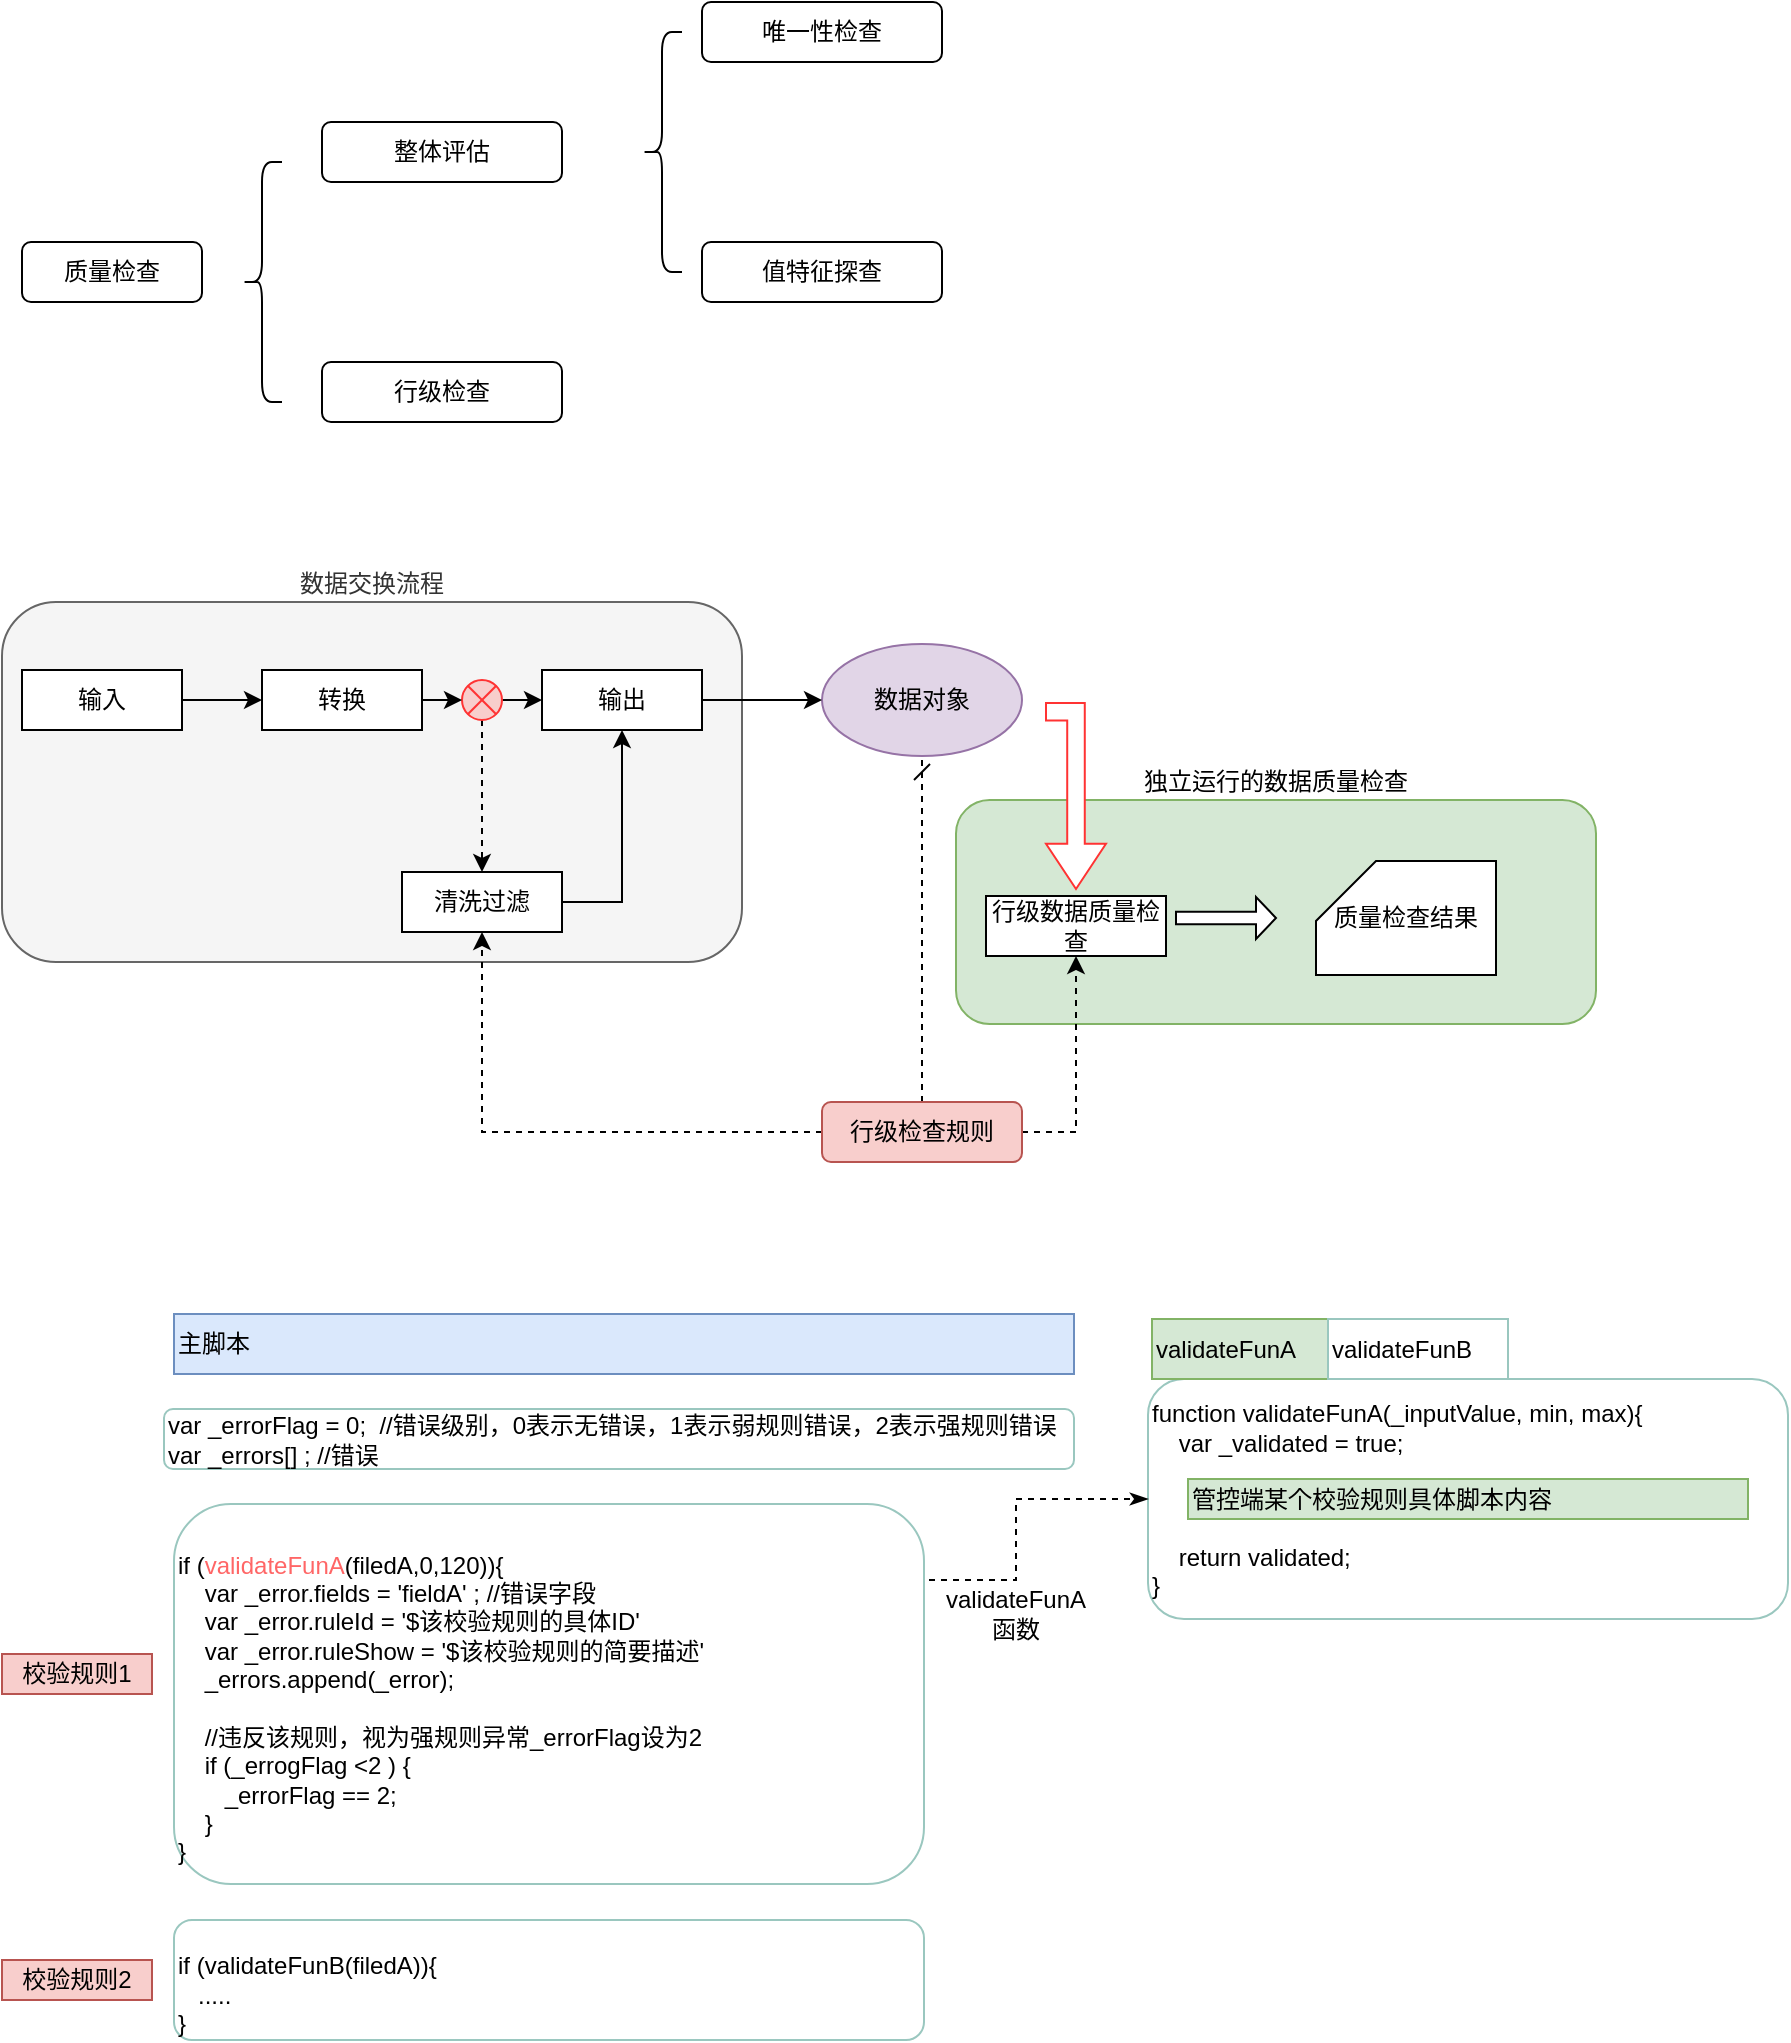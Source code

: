 <mxfile version="10.9.6" type="github"><diagram id="5mq6TGBzAq1Eld2axTaG" name="Page-1"><mxGraphModel dx="773" dy="435" grid="1" gridSize="10" guides="1" tooltips="1" connect="1" arrows="1" fold="1" page="1" pageScale="1" pageWidth="827" pageHeight="1169" math="0" shadow="0"><root><mxCell id="0"/><mxCell id="1" parent="0"/><mxCell id="3r8BUAEJDeFBYFKdqwK_-29" value="独立运行的数据质量检查" style="rounded=1;whiteSpace=wrap;html=1;labelPosition=center;verticalLabelPosition=top;align=center;verticalAlign=bottom;fillColor=#d5e8d4;strokeColor=#82b366;" vertex="1" parent="1"><mxGeometry x="507" y="649" width="320" height="112" as="geometry"/></mxCell><mxCell id="3r8BUAEJDeFBYFKdqwK_-28" value="数据交换流程" style="rounded=1;whiteSpace=wrap;html=1;labelPosition=center;verticalLabelPosition=top;align=center;verticalAlign=bottom;fillColor=#f5f5f5;strokeColor=#666666;fontColor=#333333;" vertex="1" parent="1"><mxGeometry x="30" y="550" width="370" height="180" as="geometry"/></mxCell><mxCell id="qq-cGcwaMz4O6AFxmubX-1" value="整体评估" style="rounded=1;whiteSpace=wrap;html=1;" parent="1" vertex="1"><mxGeometry x="190" y="310" width="120" height="30" as="geometry"/></mxCell><mxCell id="qq-cGcwaMz4O6AFxmubX-3" value="" style="shape=curlyBracket;whiteSpace=wrap;html=1;rounded=1;" parent="1" vertex="1"><mxGeometry x="150" y="330" width="20" height="120" as="geometry"/></mxCell><mxCell id="qq-cGcwaMz4O6AFxmubX-4" value="质量检查" style="rounded=1;whiteSpace=wrap;html=1;" parent="1" vertex="1"><mxGeometry x="40" y="370" width="90" height="30" as="geometry"/></mxCell><mxCell id="qq-cGcwaMz4O6AFxmubX-5" value="行级检查" style="rounded=1;whiteSpace=wrap;html=1;" parent="1" vertex="1"><mxGeometry x="190" y="430" width="120" height="30" as="geometry"/></mxCell><mxCell id="qq-cGcwaMz4O6AFxmubX-6" value="" style="shape=curlyBracket;whiteSpace=wrap;html=1;rounded=1;" parent="1" vertex="1"><mxGeometry x="350" y="265" width="20" height="120" as="geometry"/></mxCell><mxCell id="qq-cGcwaMz4O6AFxmubX-7" value="唯一性检查" style="rounded=1;whiteSpace=wrap;html=1;" parent="1" vertex="1"><mxGeometry x="380" y="250" width="120" height="30" as="geometry"/></mxCell><mxCell id="qq-cGcwaMz4O6AFxmubX-8" value="值特征探查" style="rounded=1;whiteSpace=wrap;html=1;" parent="1" vertex="1"><mxGeometry x="380" y="370" width="120" height="30" as="geometry"/></mxCell><mxCell id="3r8BUAEJDeFBYFKdqwK_-1" value="数据对象" style="ellipse;whiteSpace=wrap;html=1;fillColor=#e1d5e7;strokeColor=#9673a6;" vertex="1" parent="1"><mxGeometry x="440" y="571" width="100" height="56" as="geometry"/></mxCell><mxCell id="3r8BUAEJDeFBYFKdqwK_-10" style="edgeStyle=orthogonalEdgeStyle;rounded=0;orthogonalLoop=1;jettySize=auto;html=1;exitX=1;exitY=0.5;exitDx=0;exitDy=0;entryX=0;entryY=0.5;entryDx=0;entryDy=0;" edge="1" parent="1" source="3r8BUAEJDeFBYFKdqwK_-2" target="3r8BUAEJDeFBYFKdqwK_-3"><mxGeometry relative="1" as="geometry"/></mxCell><mxCell id="3r8BUAEJDeFBYFKdqwK_-2" value="输入" style="rounded=0;whiteSpace=wrap;html=1;" vertex="1" parent="1"><mxGeometry x="40" y="584" width="80" height="30" as="geometry"/></mxCell><mxCell id="3r8BUAEJDeFBYFKdqwK_-16" style="edgeStyle=orthogonalEdgeStyle;rounded=0;orthogonalLoop=1;jettySize=auto;html=1;exitX=1;exitY=0.5;exitDx=0;exitDy=0;entryX=0;entryY=0.5;entryDx=0;entryDy=0;" edge="1" parent="1" source="3r8BUAEJDeFBYFKdqwK_-30" target="3r8BUAEJDeFBYFKdqwK_-4"><mxGeometry relative="1" as="geometry"><mxPoint x="350" y="599" as="targetPoint"/></mxGeometry></mxCell><mxCell id="3r8BUAEJDeFBYFKdqwK_-3" value="转换" style="rounded=0;whiteSpace=wrap;html=1;" vertex="1" parent="1"><mxGeometry x="160" y="584" width="80" height="30" as="geometry"/></mxCell><mxCell id="3r8BUAEJDeFBYFKdqwK_-12" style="edgeStyle=orthogonalEdgeStyle;rounded=0;orthogonalLoop=1;jettySize=auto;html=1;exitX=1;exitY=0.5;exitDx=0;exitDy=0;entryX=0;entryY=0.5;entryDx=0;entryDy=0;" edge="1" parent="1" source="3r8BUAEJDeFBYFKdqwK_-4" target="3r8BUAEJDeFBYFKdqwK_-1"><mxGeometry relative="1" as="geometry"/></mxCell><mxCell id="3r8BUAEJDeFBYFKdqwK_-4" value="输出" style="rounded=0;whiteSpace=wrap;html=1;" vertex="1" parent="1"><mxGeometry x="300" y="584" width="80" height="30" as="geometry"/></mxCell><mxCell id="3r8BUAEJDeFBYFKdqwK_-20" style="edgeStyle=orthogonalEdgeStyle;rounded=0;orthogonalLoop=1;jettySize=auto;html=1;exitX=0;exitY=0.5;exitDx=0;exitDy=0;entryX=0.5;entryY=1;entryDx=0;entryDy=0;dashed=1;" edge="1" parent="1" source="3r8BUAEJDeFBYFKdqwK_-5" target="3r8BUAEJDeFBYFKdqwK_-7"><mxGeometry relative="1" as="geometry"/></mxCell><mxCell id="3r8BUAEJDeFBYFKdqwK_-21" style="edgeStyle=orthogonalEdgeStyle;rounded=0;orthogonalLoop=1;jettySize=auto;html=1;exitX=1;exitY=0.5;exitDx=0;exitDy=0;entryX=0.5;entryY=1;entryDx=0;entryDy=0;dashed=1;" edge="1" parent="1" source="3r8BUAEJDeFBYFKdqwK_-5" target="3r8BUAEJDeFBYFKdqwK_-8"><mxGeometry relative="1" as="geometry"/></mxCell><mxCell id="3r8BUAEJDeFBYFKdqwK_-37" style="edgeStyle=orthogonalEdgeStyle;rounded=0;orthogonalLoop=1;jettySize=auto;html=1;exitX=0.5;exitY=0;exitDx=0;exitDy=0;entryX=0.5;entryY=1;entryDx=0;entryDy=0;dashed=1;endArrow=dash;endFill=0;" edge="1" parent="1" source="3r8BUAEJDeFBYFKdqwK_-5" target="3r8BUAEJDeFBYFKdqwK_-1"><mxGeometry relative="1" as="geometry"/></mxCell><mxCell id="3r8BUAEJDeFBYFKdqwK_-5" value="行级检查规则" style="rounded=1;whiteSpace=wrap;html=1;fillColor=#f8cecc;strokeColor=#b85450;" vertex="1" parent="1"><mxGeometry x="440" y="800" width="100" height="30" as="geometry"/></mxCell><mxCell id="3r8BUAEJDeFBYFKdqwK_-19" style="edgeStyle=orthogonalEdgeStyle;rounded=0;orthogonalLoop=1;jettySize=auto;html=1;exitX=1;exitY=0.5;exitDx=0;exitDy=0;entryX=0.5;entryY=1;entryDx=0;entryDy=0;" edge="1" parent="1" source="3r8BUAEJDeFBYFKdqwK_-7" target="3r8BUAEJDeFBYFKdqwK_-4"><mxGeometry relative="1" as="geometry"/></mxCell><mxCell id="3r8BUAEJDeFBYFKdqwK_-7" value="清洗过滤" style="rounded=0;whiteSpace=wrap;html=1;" vertex="1" parent="1"><mxGeometry x="230" y="685" width="80" height="30" as="geometry"/></mxCell><mxCell id="3r8BUAEJDeFBYFKdqwK_-8" value="行级数据质量检查" style="rounded=0;whiteSpace=wrap;html=1;" vertex="1" parent="1"><mxGeometry x="522" y="697" width="90" height="30" as="geometry"/></mxCell><mxCell id="3r8BUAEJDeFBYFKdqwK_-24" value="质量检查结果" style="shape=card;whiteSpace=wrap;html=1;" vertex="1" parent="1"><mxGeometry x="687" y="679.5" width="90" height="57" as="geometry"/></mxCell><mxCell id="3r8BUAEJDeFBYFKdqwK_-25" value="" style="shape=singleArrow;whiteSpace=wrap;html=1;" vertex="1" parent="1"><mxGeometry x="617" y="697.5" width="50" height="21" as="geometry"/></mxCell><mxCell id="3r8BUAEJDeFBYFKdqwK_-34" style="edgeStyle=orthogonalEdgeStyle;rounded=0;orthogonalLoop=1;jettySize=auto;html=1;entryX=0.5;entryY=0;entryDx=0;entryDy=0;dashed=1;" edge="1" parent="1" source="3r8BUAEJDeFBYFKdqwK_-30" target="3r8BUAEJDeFBYFKdqwK_-7"><mxGeometry relative="1" as="geometry"/></mxCell><mxCell id="3r8BUAEJDeFBYFKdqwK_-30" value="" style="shape=sumEllipse;perimeter=ellipsePerimeter;whiteSpace=wrap;html=1;backgroundOutline=1;fillColor=#f8cecc;strokeColor=#FF3333;" vertex="1" parent="1"><mxGeometry x="260" y="589" width="20" height="20" as="geometry"/></mxCell><mxCell id="3r8BUAEJDeFBYFKdqwK_-32" style="edgeStyle=orthogonalEdgeStyle;rounded=0;orthogonalLoop=1;jettySize=auto;html=1;exitX=1;exitY=0.5;exitDx=0;exitDy=0;entryX=0;entryY=0.5;entryDx=0;entryDy=0;" edge="1" parent="1" source="3r8BUAEJDeFBYFKdqwK_-3" target="3r8BUAEJDeFBYFKdqwK_-30"><mxGeometry relative="1" as="geometry"><mxPoint x="300" y="599" as="targetPoint"/><mxPoint x="250" y="599" as="sourcePoint"/></mxGeometry></mxCell><mxCell id="3r8BUAEJDeFBYFKdqwK_-38" value="" style="html=1;shadow=0;dashed=0;align=center;verticalAlign=middle;shape=mxgraph.arrows2.bendArrow;dy=4.39;dx=22.61;notch=0;arrowHead=36.67;rounded=0;strokeColor=#FF3333;rotation=90;" vertex="1" parent="1"><mxGeometry x="520.5" y="632" width="93" height="30" as="geometry"/></mxCell><mxCell id="RqgC1WnkowL4uAGGRwS6-1" value="function validateFunA(_inputValue, min, max){&lt;br&gt;&amp;nbsp; &amp;nbsp; var _validated = true;&lt;br&gt;&lt;br&gt;&lt;br&gt;&lt;br&gt;&amp;nbsp; &amp;nbsp; return validated;&amp;nbsp;&lt;br&gt;}" style="rounded=1;whiteSpace=wrap;html=1;strokeColor=#9AC7BF;fillColor=none;align=left;" vertex="1" parent="1"><mxGeometry x="603" y="938.5" width="320" height="120" as="geometry"/></mxCell><mxCell id="RqgC1WnkowL4uAGGRwS6-3" value="管控端某个校验规则具体脚本内容" style="rounded=0;whiteSpace=wrap;html=1;strokeColor=#82b366;fillColor=#d5e8d4;align=left;" vertex="1" parent="1"><mxGeometry x="623" y="988.5" width="280" height="20" as="geometry"/></mxCell><mxCell id="RqgC1WnkowL4uAGGRwS6-4" value="validateFunA" style="rounded=0;whiteSpace=wrap;html=1;strokeColor=#82b366;fillColor=#d5e8d4;align=left;" vertex="1" parent="1"><mxGeometry x="605" y="908.5" width="88" height="30" as="geometry"/></mxCell><mxCell id="RqgC1WnkowL4uAGGRwS6-5" value="validateFunB" style="rounded=0;whiteSpace=wrap;html=1;strokeColor=#9AC7BF;fillColor=none;align=left;" vertex="1" parent="1"><mxGeometry x="693" y="908.5" width="90" height="30" as="geometry"/></mxCell><mxCell id="RqgC1WnkowL4uAGGRwS6-10" style="edgeStyle=orthogonalEdgeStyle;rounded=0;orthogonalLoop=1;jettySize=auto;html=1;exitX=1;exitY=0.25;exitDx=0;exitDy=0;entryX=0;entryY=0.5;entryDx=0;entryDy=0;dashed=1;endArrow=classicThin;endFill=1;" edge="1" parent="1" source="RqgC1WnkowL4uAGGRwS6-6" target="RqgC1WnkowL4uAGGRwS6-1"><mxGeometry relative="1" as="geometry"><Array as="points"><mxPoint x="491" y="1039"/><mxPoint x="537" y="1039"/><mxPoint x="537" y="999"/></Array></mxGeometry></mxCell><mxCell id="RqgC1WnkowL4uAGGRwS6-6" value="&lt;br&gt;if (&lt;font color=&quot;#ff6666&quot;&gt;validateFunA&lt;/font&gt;(filedA,0,120)){&lt;br&gt;&amp;nbsp; &amp;nbsp; var _error.fields = 'fieldA' ; //错误字段&lt;br&gt;&amp;nbsp; &amp;nbsp; var _error.ruleId = '$该校验规则的具体ID'&lt;br&gt;&amp;nbsp; &amp;nbsp; var _error.ruleShow = '$该校验规则的简要描述'&lt;br&gt;&amp;nbsp; &amp;nbsp; _errors.append(_error);&lt;br&gt;&amp;nbsp; &amp;nbsp;&amp;nbsp;&lt;br&gt;&amp;nbsp; &amp;nbsp; //违反该规则，视为强规则异常_errorFlag设为2&lt;br&gt;&amp;nbsp; &amp;nbsp; if (_errogFlag &amp;lt;2 ) {&lt;br&gt;&amp;nbsp; &amp;nbsp; &amp;nbsp; &amp;nbsp;_errorFlag == 2;&lt;br&gt;&amp;nbsp; &amp;nbsp; }&lt;br&gt;}" style="rounded=1;whiteSpace=wrap;html=1;strokeColor=#9AC7BF;fillColor=none;align=left;" vertex="1" parent="1"><mxGeometry x="116" y="1001" width="375" height="190" as="geometry"/></mxCell><mxCell id="RqgC1WnkowL4uAGGRwS6-7" value="var _errorFlag = 0;&amp;nbsp; //错误级别，0表示无错误，1表示弱规则错误，2表示强规则错误&lt;br&gt;var _errors[] ; //错误" style="rounded=1;whiteSpace=wrap;html=1;strokeColor=#9AC7BF;fillColor=none;align=left;" vertex="1" parent="1"><mxGeometry x="111" y="953.5" width="455" height="30" as="geometry"/></mxCell><mxCell id="RqgC1WnkowL4uAGGRwS6-8" value="&lt;br&gt;if (validateFunB(filedA)){&lt;br&gt;&amp;nbsp; &amp;nbsp;.....&lt;br&gt;}" style="rounded=1;whiteSpace=wrap;html=1;strokeColor=#9AC7BF;fillColor=none;align=left;" vertex="1" parent="1"><mxGeometry x="116" y="1209" width="375" height="60" as="geometry"/></mxCell><mxCell id="RqgC1WnkowL4uAGGRwS6-9" value="主脚本" style="rounded=0;whiteSpace=wrap;html=1;strokeColor=#6c8ebf;fillColor=#dae8fc;align=left;" vertex="1" parent="1"><mxGeometry x="116" y="906" width="450" height="30" as="geometry"/></mxCell><mxCell id="RqgC1WnkowL4uAGGRwS6-12" value="&lt;span style=&quot;text-align: left&quot;&gt;validateFunA函数&lt;/span&gt;" style="text;html=1;strokeColor=none;fillColor=none;align=center;verticalAlign=middle;whiteSpace=wrap;rounded=0;" vertex="1" parent="1"><mxGeometry x="517" y="1046" width="40" height="20" as="geometry"/></mxCell><mxCell id="RqgC1WnkowL4uAGGRwS6-13" value="校验规则1" style="text;html=1;strokeColor=#b85450;fillColor=#f8cecc;align=center;verticalAlign=middle;whiteSpace=wrap;rounded=0;" vertex="1" parent="1"><mxGeometry x="30" y="1076" width="75" height="20" as="geometry"/></mxCell><mxCell id="RqgC1WnkowL4uAGGRwS6-14" value="校验规则2" style="text;html=1;strokeColor=#b85450;fillColor=#f8cecc;align=center;verticalAlign=middle;whiteSpace=wrap;rounded=0;" vertex="1" parent="1"><mxGeometry x="30" y="1229" width="75" height="20" as="geometry"/></mxCell></root></mxGraphModel></diagram><diagram id="dRxS6BcSwOrji01_daPm" name="DataQulityCheckFlow"><mxGraphModel dx="1600" dy="1604" grid="1" gridSize="12" guides="1" tooltips="1" connect="1" arrows="1" fold="1" page="1" pageScale="1" pageWidth="827" pageHeight="1169" math="0" shadow="0"><root><mxCell id="9hjnIV9e6vaVTYdNsheE-0"/><mxCell id="9hjnIV9e6vaVTYdNsheE-1" parent="9hjnIV9e6vaVTYdNsheE-0"/><mxCell id="q5bqU3unkDt7J-YJLJQ9-96" value="ETL节点端" style="rounded=0;whiteSpace=wrap;html=1;strokeColor=#d6b656;fillColor=#fff2cc;labelPosition=center;verticalLabelPosition=top;align=center;verticalAlign=bottom;" vertex="1" parent="9hjnIV9e6vaVTYdNsheE-1"><mxGeometry x="-156" y="24" width="1344" height="540" as="geometry"/></mxCell><mxCell id="q5bqU3unkDt7J-YJLJQ9-95" value="管控端" style="rounded=0;whiteSpace=wrap;html=1;strokeColor=#d6b656;fillColor=#fff2cc;labelPosition=center;verticalLabelPosition=top;align=center;verticalAlign=bottom;" vertex="1" parent="9hjnIV9e6vaVTYdNsheE-1"><mxGeometry x="-156" y="-192" width="1344" height="187" as="geometry"/></mxCell><mxCell id="q5bqU3unkDt7J-YJLJQ9-86" value="管控端数据库" style="rounded=1;whiteSpace=wrap;html=1;strokeColor=#6c8ebf;fillColor=#dae8fc;labelPosition=center;verticalLabelPosition=top;align=center;verticalAlign=bottom;rotation=0;" vertex="1" parent="9hjnIV9e6vaVTYdNsheE-1"><mxGeometry x="778" y="-168" width="398" height="84" as="geometry"/></mxCell><mxCell id="q5bqU3unkDt7J-YJLJQ9-64" value="通过ETL连接，每个数据对象一套表" style="rounded=1;whiteSpace=wrap;html=1;strokeColor=#6c8ebf;fillColor=#dae8fc;labelPosition=center;verticalLabelPosition=top;align=center;verticalAlign=bottom;rotation=0;" vertex="1" parent="9hjnIV9e6vaVTYdNsheE-1"><mxGeometry x="614.5" y="309" width="197" height="230" as="geometry"/></mxCell><mxCell id="q5bqU3unkDt7J-YJLJQ9-1" value="数据交换流程" style="rounded=1;whiteSpace=wrap;html=1;labelPosition=center;verticalLabelPosition=top;align=center;verticalAlign=bottom;fillColor=#f5f5f5;strokeColor=#666666;fontColor=#333333;" vertex="1" parent="9hjnIV9e6vaVTYdNsheE-1"><mxGeometry x="-10" y="60" width="586" height="470" as="geometry"/></mxCell><mxCell id="q5bqU3unkDt7J-YJLJQ9-2" value="数据对象 A" style="ellipse;whiteSpace=wrap;html=1;fillColor=#e1d5e7;strokeColor=#9673a6;" vertex="1" parent="9hjnIV9e6vaVTYdNsheE-1"><mxGeometry x="603" y="76" width="100" height="56" as="geometry"/></mxCell><mxCell id="q5bqU3unkDt7J-YJLJQ9-25" style="edgeStyle=orthogonalEdgeStyle;rounded=0;orthogonalLoop=1;jettySize=auto;html=1;exitX=0.5;exitY=1;exitDx=0;exitDy=0;entryX=0;entryY=0.5;entryDx=0;entryDy=0;dashed=1;endArrow=classicThin;endFill=1;" edge="1" parent="9hjnIV9e6vaVTYdNsheE-1" source="q5bqU3unkDt7J-YJLJQ9-4" target="q5bqU3unkDt7J-YJLJQ9-14"><mxGeometry relative="1" as="geometry"/></mxCell><mxCell id="q5bqU3unkDt7J-YJLJQ9-4" value="输入" style="rounded=0;whiteSpace=wrap;html=1;" vertex="1" parent="9hjnIV9e6vaVTYdNsheE-1"><mxGeometry x="20" y="92" width="80" height="30" as="geometry"/></mxCell><mxCell id="q5bqU3unkDt7J-YJLJQ9-7" style="edgeStyle=orthogonalEdgeStyle;rounded=0;orthogonalLoop=1;jettySize=auto;html=1;exitX=1;exitY=0.5;exitDx=0;exitDy=0;entryX=0;entryY=0.5;entryDx=0;entryDy=0;" edge="1" parent="9hjnIV9e6vaVTYdNsheE-1" source="q5bqU3unkDt7J-YJLJQ9-8" target="q5bqU3unkDt7J-YJLJQ9-2"><mxGeometry relative="1" as="geometry"/></mxCell><mxCell id="q5bqU3unkDt7J-YJLJQ9-8" value="更新标记位" style="rounded=0;whiteSpace=wrap;html=1;" vertex="1" parent="9hjnIV9e6vaVTYdNsheE-1"><mxGeometry x="460" y="89" width="80" height="30" as="geometry"/></mxCell><mxCell id="q5bqU3unkDt7J-YJLJQ9-78" style="edgeStyle=orthogonalEdgeStyle;rounded=0;orthogonalLoop=1;jettySize=auto;html=1;exitX=0.5;exitY=1;exitDx=0;exitDy=0;dashed=1;endArrow=classicThin;endFill=1;" edge="1" parent="9hjnIV9e6vaVTYdNsheE-1" source="q5bqU3unkDt7J-YJLJQ9-12" target="q5bqU3unkDt7J-YJLJQ9-76"><mxGeometry relative="1" as="geometry"/></mxCell><mxCell id="q5bqU3unkDt7J-YJLJQ9-12" value="行级检查规则" style="rounded=1;whiteSpace=wrap;html=1;fillColor=#d5e8d4;strokeColor=#82b366;" vertex="1" parent="9hjnIV9e6vaVTYdNsheE-1"><mxGeometry x="193.5" y="-137" width="122" height="48" as="geometry"/></mxCell><mxCell id="q5bqU3unkDt7J-YJLJQ9-34" style="edgeStyle=orthogonalEdgeStyle;rounded=0;orthogonalLoop=1;jettySize=auto;html=1;exitX=1;exitY=0.5;exitDx=0;exitDy=0;dashed=1;endArrow=classicThin;endFill=1;entryX=0;entryY=0.5;entryDx=0;entryDy=0;" edge="1" parent="9hjnIV9e6vaVTYdNsheE-1" source="q5bqU3unkDt7J-YJLJQ9-14" target="q5bqU3unkDt7J-YJLJQ9-23"><mxGeometry relative="1" as="geometry"><mxPoint x="203" y="181" as="targetPoint"/></mxGeometry></mxCell><mxCell id="q5bqU3unkDt7J-YJLJQ9-14" value="脚本校验规则" style="rounded=0;whiteSpace=wrap;html=1;" vertex="1" parent="9hjnIV9e6vaVTYdNsheE-1"><mxGeometry x="86" y="170" width="80" height="30" as="geometry"/></mxCell><mxCell id="q5bqU3unkDt7J-YJLJQ9-37" style="edgeStyle=orthogonalEdgeStyle;rounded=0;orthogonalLoop=1;jettySize=auto;html=1;exitX=1;exitY=0.5;exitDx=0;exitDy=0;entryX=0;entryY=0.5;entryDx=0;entryDy=0;dashed=1;endArrow=classicThin;endFill=1;" edge="1" parent="9hjnIV9e6vaVTYdNsheE-1" source="q5bqU3unkDt7J-YJLJQ9-23" target="q5bqU3unkDt7J-YJLJQ9-24"><mxGeometry relative="1" as="geometry"><mxPoint x="380" y="181" as="targetPoint"/></mxGeometry></mxCell><mxCell id="q5bqU3unkDt7J-YJLJQ9-23" value="比对类校验规则01" style="rounded=0;whiteSpace=wrap;html=1;" vertex="1" parent="9hjnIV9e6vaVTYdNsheE-1"><mxGeometry x="210" y="171" width="80" height="30" as="geometry"/></mxCell><mxCell id="q5bqU3unkDt7J-YJLJQ9-44" style="edgeStyle=orthogonalEdgeStyle;rounded=0;orthogonalLoop=1;jettySize=auto;html=1;exitX=1;exitY=0.5;exitDx=0;exitDy=0;entryX=0;entryY=0.5;entryDx=0;entryDy=0;dashed=1;endArrow=classicThin;endFill=1;" edge="1" parent="9hjnIV9e6vaVTYdNsheE-1" source="q5bqU3unkDt7J-YJLJQ9-24" target="q5bqU3unkDt7J-YJLJQ9-40"><mxGeometry relative="1" as="geometry"/></mxCell><mxCell id="q5bqU3unkDt7J-YJLJQ9-24" value="比对类校验规则..." style="rounded=0;whiteSpace=wrap;html=1;" vertex="1" parent="9hjnIV9e6vaVTYdNsheE-1"><mxGeometry x="333" y="171" width="80" height="30" as="geometry"/></mxCell><mxCell id="q5bqU3unkDt7J-YJLJQ9-43" style="edgeStyle=orthogonalEdgeStyle;rounded=0;orthogonalLoop=1;jettySize=auto;html=1;exitX=0.5;exitY=0;exitDx=0;exitDy=0;dashed=1;endArrow=classicThin;endFill=1;" edge="1" parent="9hjnIV9e6vaVTYdNsheE-1" source="q5bqU3unkDt7J-YJLJQ9-40" target="q5bqU3unkDt7J-YJLJQ9-8"><mxGeometry relative="1" as="geometry"/></mxCell><mxCell id="q5bqU3unkDt7J-YJLJQ9-47" style="edgeStyle=orthogonalEdgeStyle;rounded=0;orthogonalLoop=1;jettySize=auto;html=1;exitX=1;exitY=0.75;exitDx=0;exitDy=0;entryX=0.5;entryY=0;entryDx=0;entryDy=0;dashed=1;endArrow=classicThin;endFill=1;" edge="1" parent="9hjnIV9e6vaVTYdNsheE-1" source="q5bqU3unkDt7J-YJLJQ9-24" target="q5bqU3unkDt7J-YJLJQ9-46"><mxGeometry relative="1" as="geometry"><Array as="points"><mxPoint x="460" y="193"/><mxPoint x="460" y="256"/></Array></mxGeometry></mxCell><mxCell id="q5bqU3unkDt7J-YJLJQ9-40" value="是否在探查对象上作异常记录标记" style="rhombus;whiteSpace=wrap;html=1;strokeColor=#FF3333;" vertex="1" parent="9hjnIV9e6vaVTYdNsheE-1"><mxGeometry x="460" y="149" width="80" height="71" as="geometry"/></mxCell><mxCell id="q5bqU3unkDt7J-YJLJQ9-42" style="edgeStyle=orthogonalEdgeStyle;rounded=0;orthogonalLoop=1;jettySize=auto;html=1;entryX=0;entryY=0.5;entryDx=0;entryDy=0;dashed=1;endArrow=classicThin;endFill=1;" edge="1" parent="9hjnIV9e6vaVTYdNsheE-1" source="q5bqU3unkDt7J-YJLJQ9-41" target="q5bqU3unkDt7J-YJLJQ9-4"><mxGeometry relative="1" as="geometry"/></mxCell><mxCell id="q5bqU3unkDt7J-YJLJQ9-41" value="数据对象A" style="ellipse;whiteSpace=wrap;html=1;fillColor=#e1d5e7;strokeColor=#9673a6;" vertex="1" parent="9hjnIV9e6vaVTYdNsheE-1"><mxGeometry x="-140" y="80" width="100" height="56" as="geometry"/></mxCell><mxCell id="q5bqU3unkDt7J-YJLJQ9-45" value="是" style="text;html=1;strokeColor=none;fillColor=none;align=center;verticalAlign=middle;whiteSpace=wrap;rounded=0;" vertex="1" parent="9hjnIV9e6vaVTYdNsheE-1"><mxGeometry x="510" y="126" width="40" height="20" as="geometry"/></mxCell><mxCell id="q5bqU3unkDt7J-YJLJQ9-53" style="edgeStyle=orthogonalEdgeStyle;rounded=0;orthogonalLoop=1;jettySize=auto;html=1;exitX=0;exitY=0.5;exitDx=0;exitDy=0;entryX=1;entryY=0.5;entryDx=0;entryDy=0;dashed=1;endArrow=classicThin;endFill=1;" edge="1" parent="9hjnIV9e6vaVTYdNsheE-1" source="q5bqU3unkDt7J-YJLJQ9-46" target="q5bqU3unkDt7J-YJLJQ9-51"><mxGeometry relative="1" as="geometry"/></mxCell><mxCell id="q5bqU3unkDt7J-YJLJQ9-46" value="记录是否存在异常（_errorFlag&amp;gt;0)" style="rhombus;whiteSpace=wrap;html=1;strokeColor=#FF3333;" vertex="1" parent="9hjnIV9e6vaVTYdNsheE-1"><mxGeometry x="446" y="255.5" width="107" height="71" as="geometry"/></mxCell><mxCell id="q5bqU3unkDt7J-YJLJQ9-60" style="edgeStyle=orthogonalEdgeStyle;rounded=0;orthogonalLoop=1;jettySize=auto;html=1;exitX=1;exitY=0.5;exitDx=0;exitDy=0;entryX=0;entryY=0.5;entryDx=0;entryDy=0;dashed=1;endArrow=classicThin;endFill=1;" edge="1" parent="9hjnIV9e6vaVTYdNsheE-1" source="q5bqU3unkDt7J-YJLJQ9-49" target="q5bqU3unkDt7J-YJLJQ9-57"><mxGeometry relative="1" as="geometry"/></mxCell><mxCell id="SsH11ebttfCcjbNtXEKx-0" style="edgeStyle=orthogonalEdgeStyle;rounded=0;orthogonalLoop=1;jettySize=auto;html=1;exitX=0.5;exitY=1;exitDx=0;exitDy=0;entryX=0.5;entryY=0;entryDx=0;entryDy=0;dashed=1;endArrow=classicThin;endFill=1;" edge="1" parent="9hjnIV9e6vaVTYdNsheE-1" source="q5bqU3unkDt7J-YJLJQ9-49" target="q5bqU3unkDt7J-YJLJQ9-52"><mxGeometry relative="1" as="geometry"/></mxCell><mxCell id="q5bqU3unkDt7J-YJLJQ9-49" value="输出本次异常记录原始值+PK_MD5" style="rounded=0;whiteSpace=wrap;html=1;" vertex="1" parent="9hjnIV9e6vaVTYdNsheE-1"><mxGeometry x="200" y="337" width="120" height="40" as="geometry"/></mxCell><mxCell id="q5bqU3unkDt7J-YJLJQ9-61" style="edgeStyle=orthogonalEdgeStyle;rounded=0;orthogonalLoop=1;jettySize=auto;html=1;exitX=1;exitY=0.5;exitDx=0;exitDy=0;entryX=0;entryY=0.5;entryDx=0;entryDy=0;dashed=1;endArrow=classicThin;endFill=1;" edge="1" parent="9hjnIV9e6vaVTYdNsheE-1" source="q5bqU3unkDt7J-YJLJQ9-50" target="q5bqU3unkDt7J-YJLJQ9-58"><mxGeometry relative="1" as="geometry"/></mxCell><mxCell id="q5bqU3unkDt7J-YJLJQ9-50" value="输出异常记录错误明细" style="rounded=0;whiteSpace=wrap;html=1;" vertex="1" parent="9hjnIV9e6vaVTYdNsheE-1"><mxGeometry x="373" y="469.5" width="98" height="40" as="geometry"/></mxCell><mxCell id="q5bqU3unkDt7J-YJLJQ9-54" style="edgeStyle=orthogonalEdgeStyle;rounded=0;orthogonalLoop=1;jettySize=auto;html=1;exitX=0.5;exitY=1;exitDx=0;exitDy=0;dashed=1;endArrow=classicThin;endFill=1;" edge="1" parent="9hjnIV9e6vaVTYdNsheE-1" source="q5bqU3unkDt7J-YJLJQ9-51" target="q5bqU3unkDt7J-YJLJQ9-49"><mxGeometry relative="1" as="geometry"/></mxCell><mxCell id="q5bqU3unkDt7J-YJLJQ9-51" value="生成PK_MD5、PK_JSon" style="rounded=0;whiteSpace=wrap;html=1;" vertex="1" parent="9hjnIV9e6vaVTYdNsheE-1"><mxGeometry x="200" y="270" width="120" height="40" as="geometry"/></mxCell><mxCell id="q5bqU3unkDt7J-YJLJQ9-62" style="edgeStyle=orthogonalEdgeStyle;rounded=0;orthogonalLoop=1;jettySize=auto;html=1;exitX=1;exitY=0.5;exitDx=0;exitDy=0;entryX=0;entryY=0.5;entryDx=0;entryDy=0;dashed=1;endArrow=classicThin;endFill=1;" edge="1" parent="9hjnIV9e6vaVTYdNsheE-1" source="q5bqU3unkDt7J-YJLJQ9-52" target="q5bqU3unkDt7J-YJLJQ9-59"><mxGeometry relative="1" as="geometry"/></mxCell><mxCell id="SsH11ebttfCcjbNtXEKx-1" style="edgeStyle=orthogonalEdgeStyle;rounded=0;orthogonalLoop=1;jettySize=auto;html=1;exitX=0.5;exitY=1;exitDx=0;exitDy=0;entryX=0.5;entryY=0;entryDx=0;entryDy=0;dashed=1;endArrow=classicThin;endFill=1;" edge="1" parent="9hjnIV9e6vaVTYdNsheE-1" source="q5bqU3unkDt7J-YJLJQ9-52" target="N6MkNZJFBZ-Dgl-fkSrD-0"><mxGeometry relative="1" as="geometry"/></mxCell><mxCell id="q5bqU3unkDt7J-YJLJQ9-52" value="插入更新本次数据对象的错误记录总表" style="rounded=0;whiteSpace=wrap;html=1;" vertex="1" parent="9hjnIV9e6vaVTYdNsheE-1"><mxGeometry x="195.5" y="400" width="120" height="40" as="geometry"/></mxCell><mxCell id="q5bqU3unkDt7J-YJLJQ9-57" value="行级校验错误记录日志表" style="ellipse;whiteSpace=wrap;html=1;strokeColor=#FF3333;" vertex="1" parent="9hjnIV9e6vaVTYdNsheE-1"><mxGeometry x="658" y="330" width="120" height="53" as="geometry"/></mxCell><mxCell id="q5bqU3unkDt7J-YJLJQ9-58" value="行级校验记录错误明细" style="ellipse;whiteSpace=wrap;html=1;strokeColor=#FF3333;" vertex="1" parent="9hjnIV9e6vaVTYdNsheE-1"><mxGeometry x="658" y="463" width="120" height="53" as="geometry"/></mxCell><mxCell id="q5bqU3unkDt7J-YJLJQ9-59" value="行级校验错误记录总表" style="ellipse;whiteSpace=wrap;html=1;strokeColor=#FF3333;" vertex="1" parent="9hjnIV9e6vaVTYdNsheE-1"><mxGeometry x="658" y="393.5" width="120" height="53" as="geometry"/></mxCell><mxCell id="q5bqU3unkDt7J-YJLJQ9-74" style="edgeStyle=orthogonalEdgeStyle;rounded=0;orthogonalLoop=1;jettySize=auto;html=1;exitX=0.5;exitY=0;exitDx=0;exitDy=0;entryX=0.5;entryY=1;entryDx=0;entryDy=0;dashed=1;endArrow=classicThin;endFill=1;" edge="1" parent="9hjnIV9e6vaVTYdNsheE-1" source="q5bqU3unkDt7J-YJLJQ9-68" target="q5bqU3unkDt7J-YJLJQ9-71"><mxGeometry relative="1" as="geometry"/></mxCell><mxCell id="q5bqU3unkDt7J-YJLJQ9-68" value="本次校验结果统计&lt;br&gt;（本次错误记录数，本次错误记录数分组统计，数据对象总错误分组统计数）" style="rounded=0;whiteSpace=wrap;html=1;" vertex="1" parent="9hjnIV9e6vaVTYdNsheE-1"><mxGeometry x="896" y="401" width="269" height="48" as="geometry"/></mxCell><mxCell id="q5bqU3unkDt7J-YJLJQ9-71" value="本次校验统计结果上传&lt;br&gt;" style="rounded=0;whiteSpace=wrap;html=1;" vertex="1" parent="9hjnIV9e6vaVTYdNsheE-1"><mxGeometry x="916.5" y="319.5" width="228" height="35" as="geometry"/></mxCell><mxCell id="q5bqU3unkDt7J-YJLJQ9-72" value="" style="shape=singleArrow;whiteSpace=wrap;html=1;strokeColor=#82b366;fillColor=#d5e8d4;" vertex="1" parent="9hjnIV9e6vaVTYdNsheE-1"><mxGeometry x="811.5" y="401" width="58" height="48" as="geometry"/></mxCell><mxCell id="q5bqU3unkDt7J-YJLJQ9-76" value="" style="rounded=1;whiteSpace=wrap;html=1;strokeColor=#9AC7BF;fillColor=none;" vertex="1" parent="9hjnIV9e6vaVTYdNsheE-1"><mxGeometry x="77" y="154" width="355" height="64" as="geometry"/></mxCell><mxCell id="q5bqU3unkDt7J-YJLJQ9-83" value="行级校验日志表&lt;br&gt;（错误记录数、总输入记录数、弱规则错误记录数、强规则错误记录数）" style="ellipse;whiteSpace=wrap;html=1;strokeColor=#FF3333;" vertex="1" parent="9hjnIV9e6vaVTYdNsheE-1"><mxGeometry x="804.5" y="-149" width="204" height="60" as="geometry"/></mxCell><mxCell id="q5bqU3unkDt7J-YJLJQ9-84" value="数据对象错误记录按检验规则统计" style="ellipse;whiteSpace=wrap;html=1;strokeColor=#FF3333;" vertex="1" parent="9hjnIV9e6vaVTYdNsheE-1"><mxGeometry x="1037" y="-149" width="121" height="60" as="geometry"/></mxCell><mxCell id="q5bqU3unkDt7J-YJLJQ9-87" value="数据质量检查结果上报接口" style="shape=process;whiteSpace=wrap;html=1;backgroundOutline=1;strokeColor=#9AC7BF;fillColor=none;" vertex="1" parent="9hjnIV9e6vaVTYdNsheE-1"><mxGeometry x="938" y="-54.5" width="120" height="48" as="geometry"/></mxCell><mxCell id="q5bqU3unkDt7J-YJLJQ9-91" value="" style="shape=singleArrow;direction=north;whiteSpace=wrap;html=1;strokeColor=#9AC7BF;fillColor=none;" vertex="1" parent="9hjnIV9e6vaVTYdNsheE-1"><mxGeometry x="971" y="48" width="60" height="198" as="geometry"/></mxCell><mxCell id="q5bqU3unkDt7J-YJLJQ9-97" value="" style="shape=singleArrow;direction=north;whiteSpace=wrap;html=1;strokeColor=#9AC7BF;fillColor=none;" vertex="1" parent="9hjnIV9e6vaVTYdNsheE-1"><mxGeometry x="968" y="-79" width="60" height="19" as="geometry"/></mxCell><mxCell id="SsH11ebttfCcjbNtXEKx-2" style="edgeStyle=orthogonalEdgeStyle;rounded=0;orthogonalLoop=1;jettySize=auto;html=1;entryX=0;entryY=0.5;entryDx=0;entryDy=0;dashed=1;endArrow=classicThin;endFill=1;" edge="1" parent="9hjnIV9e6vaVTYdNsheE-1" source="N6MkNZJFBZ-Dgl-fkSrD-0" target="q5bqU3unkDt7J-YJLJQ9-50"><mxGeometry relative="1" as="geometry"/></mxCell><mxCell id="N6MkNZJFBZ-Dgl-fkSrD-0" value="&lt;span style=&quot;text-align: left&quot;&gt;_errors解析出子表&lt;/span&gt;" style="rounded=0;whiteSpace=wrap;html=1;" vertex="1" parent="9hjnIV9e6vaVTYdNsheE-1"><mxGeometry x="205.5" y="469.5" width="98" height="40" as="geometry"/></mxCell></root></mxGraphModel></diagram></mxfile>